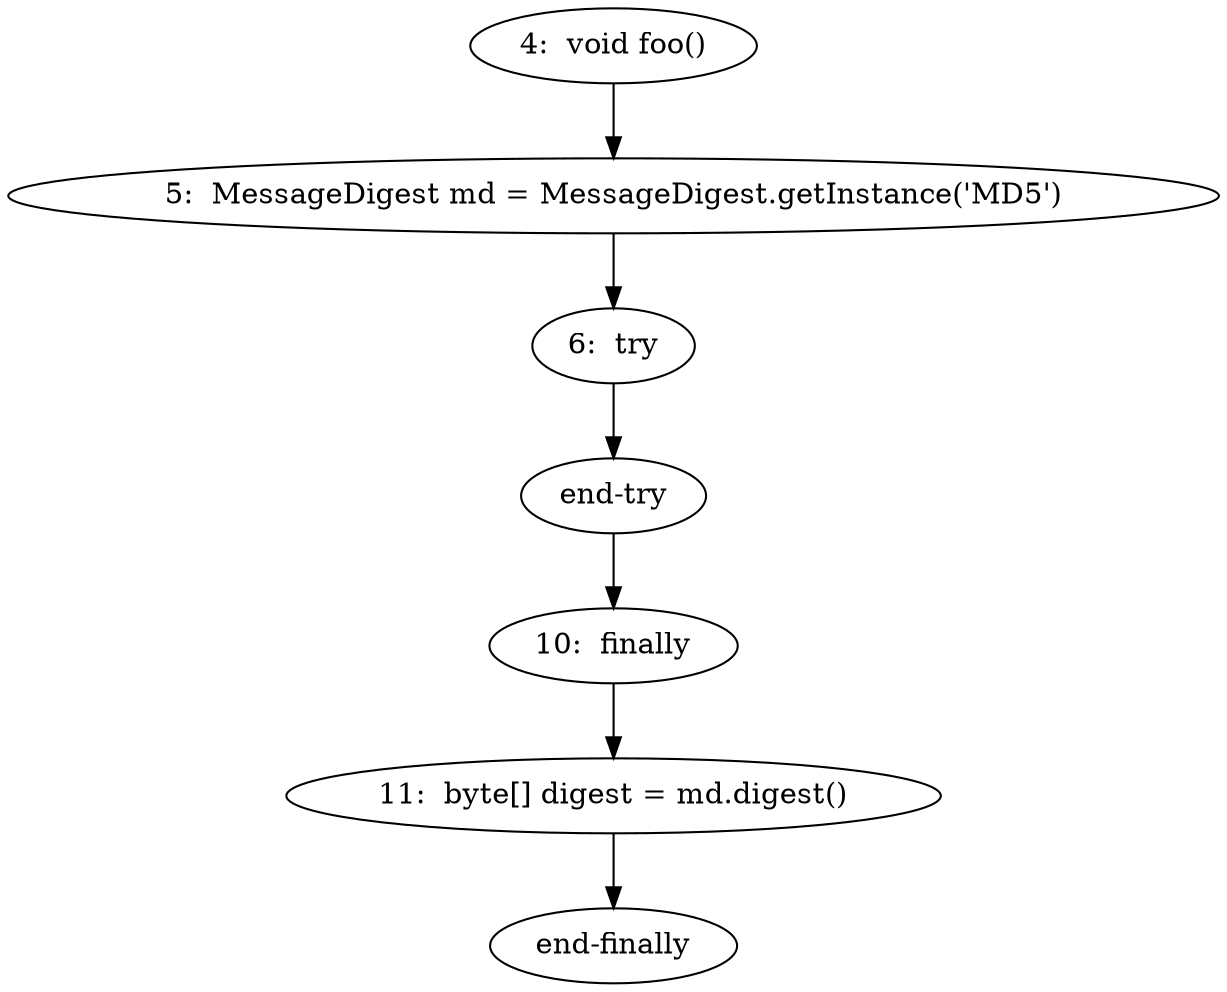 digraph CFG {
  // graph-vertices
  v1  [label="4:  void foo()"];
  v2  [label="5:  MessageDigest md = MessageDigest.getInstance('MD5')"];
  v3  [label="6:  try"];
  v4  [label="end-try"];
  v5  [label="10:  finally"];
  v6  [label="11:  byte[] digest = md.digest()"];
  v7  [label="end-finally"];
  // graph-edges
  v1 -> v2;
  v2 -> v3;
  v3 -> v4;
  v4 -> v5;
  v5 -> v6;
  v6 -> v7;
  // end-of-graph
}
